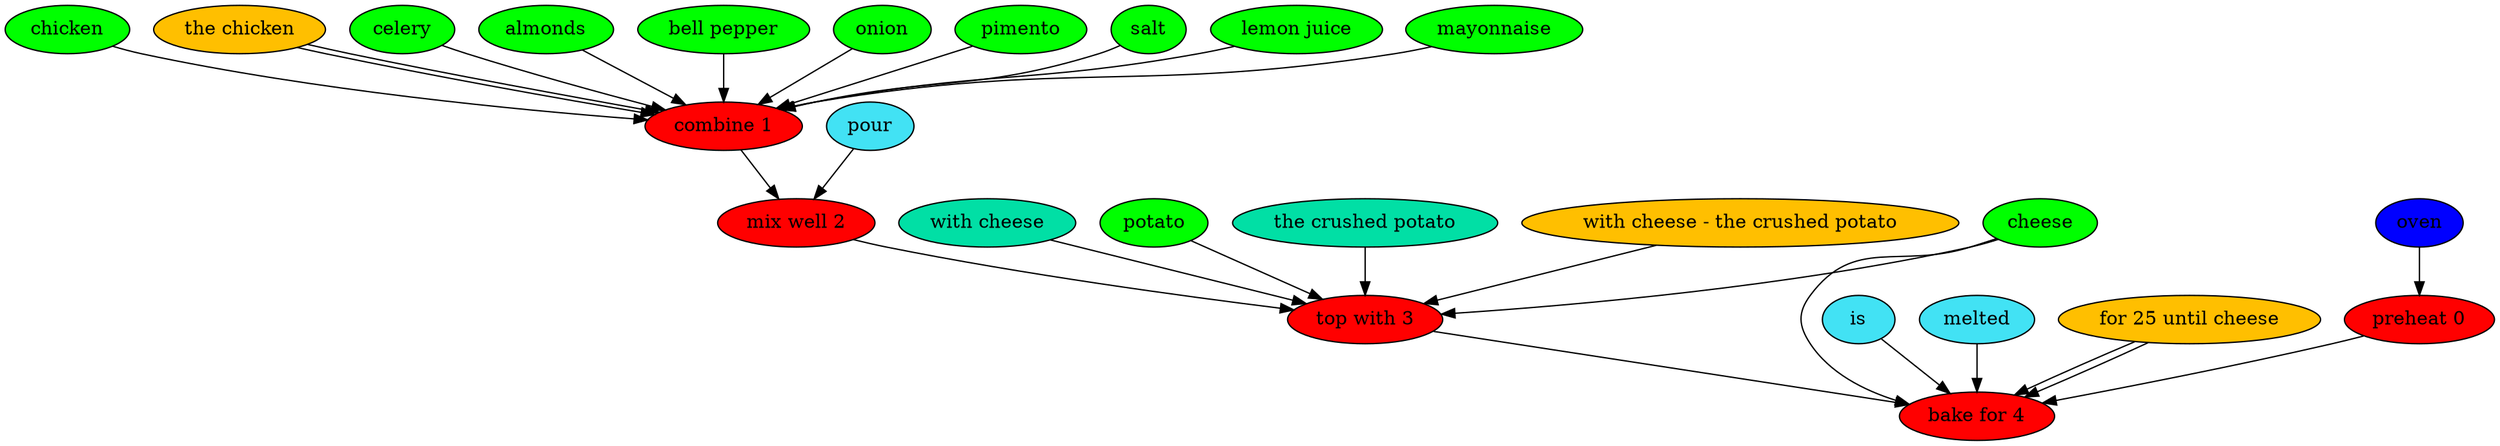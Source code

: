 digraph G {
"preheat 0" [style=filled, fillcolor=red];
oven [style=filled, fillcolor="#0000ff"];
oven -> "preheat 0";
"combine 1" [style=filled, fillcolor=red];
chicken [style=filled, fillcolor=green];
chicken -> "combine 1";
"the chicken" [style=filled, fillcolor="#01DFA5"];
"the chicken" -> "combine 1";
celery [style=filled, fillcolor=green];
celery -> "combine 1";
almonds [style=filled, fillcolor=green];
almonds -> "combine 1";
"bell pepper" [style=filled, fillcolor=green];
"bell pepper" -> "combine 1";
onion [style=filled, fillcolor=green];
onion -> "combine 1";
pimento [style=filled, fillcolor=green];
pimento -> "combine 1";
salt [style=filled, fillcolor=green];
salt -> "combine 1";
"lemon juice" [style=filled, fillcolor=green];
"lemon juice" -> "combine 1";
mayonnaise [style=filled, fillcolor=green];
mayonnaise -> "combine 1";
"the chicken" [style=filled, fillcolor="#FFBF00"];
"the chicken" -> "combine 1";
"mix well 2" [style=filled, fillcolor=red];
pour [style=filled, fillcolor="#42e2f4"];
pour -> "mix well 2";
"top with 3" [style=filled, fillcolor=red];
cheese [style=filled, fillcolor=green];
cheese -> "top with 3";
"with cheese" [style=filled, fillcolor="#01DFA5"];
"with cheese" -> "top with 3";
potato [style=filled, fillcolor=green];
potato -> "top with 3";
"the crushed potato" [style=filled, fillcolor="#01DFA5"];
"the crushed potato" -> "top with 3";
"with cheese - the crushed potato" [style=filled, fillcolor="#FFBF00"];
"with cheese - the crushed potato" -> "top with 3";
"bake for 4" [style=filled, fillcolor=red];
is [style=filled, fillcolor="#42e2f4"];
is -> "bake for 4";
melted [style=filled, fillcolor="#42e2f4"];
melted -> "bake for 4";
cheese [style=filled, fillcolor=green];
cheese -> "bake for 4";
"for 25 until cheese" [style=filled, fillcolor="#01DFA5"];
"for 25 until cheese" -> "bake for 4";
"for 25 until cheese" [style=filled, fillcolor="#FFBF00"];
"for 25 until cheese" -> "bake for 4";
"preheat 0" -> "bake for 4";
"combine 1" -> "mix well 2";
"mix well 2" -> "top with 3";
"top with 3" -> "bake for 4";
}

